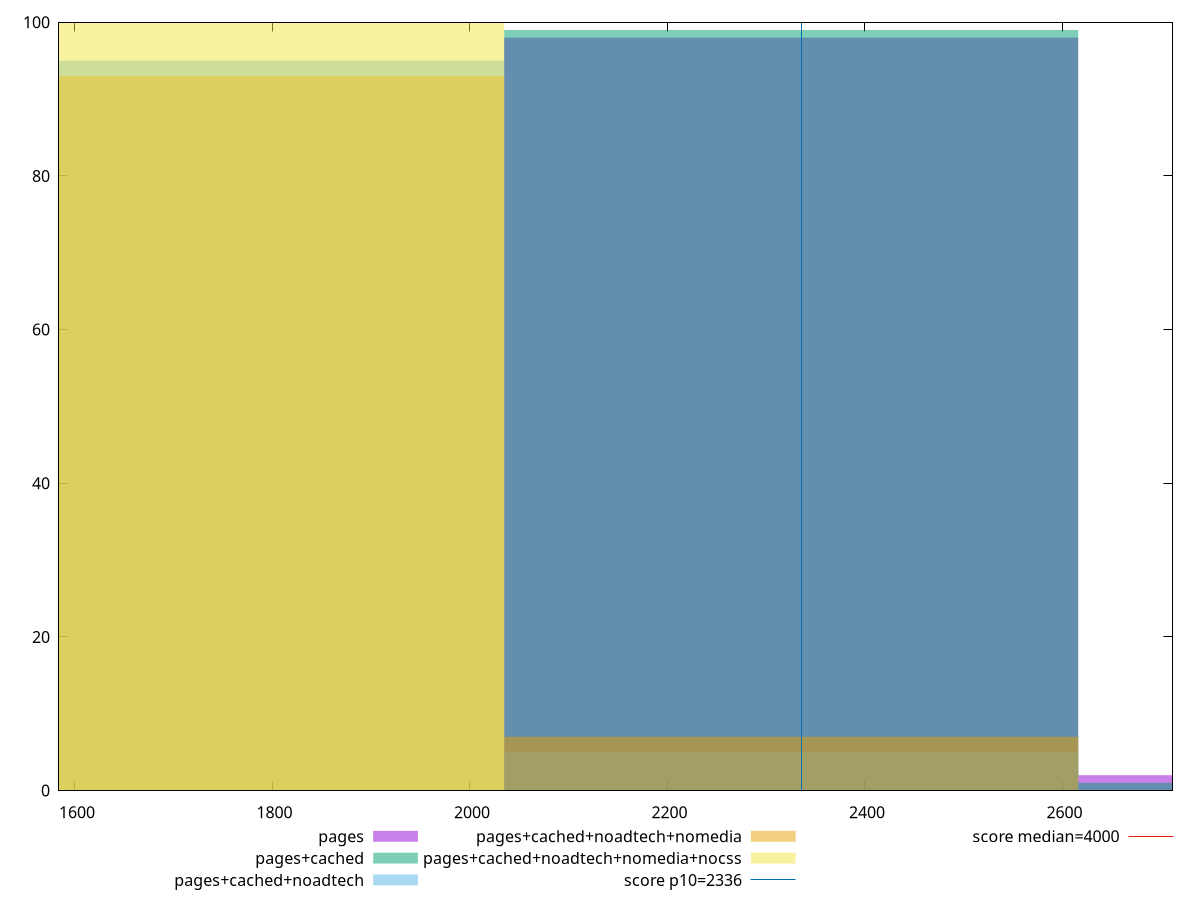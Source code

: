 reset

$pages <<EOF
2906.6372707110368 2
2325.3098165688293 98
EOF

$pagesCached <<EOF
2906.6372707110368 1
2325.3098165688293 99
EOF

$pagesCachedNoadtech <<EOF
2325.3098165688293 5
1743.9823624266219 95
EOF

$pagesCachedNoadtechNomedia <<EOF
2325.3098165688293 7
1743.9823624266219 93
EOF

$pagesCachedNoadtechNomediaNocss <<EOF
1743.9823624266219 100
EOF

set key outside below
set boxwidth 581.3274541422073
set xrange [1583.8697000000002:2711.433]
set yrange [0:100]
set trange [0:100]
set style fill transparent solid 0.5 noborder

set parametric
set terminal svg size 640, 530 enhanced background rgb 'white'
set output "report_00026_2021-02-22T21:38:55.199Z/first-contentful-paint/comparison/histogram/all_raw.svg"

plot $pages title "pages" with boxes, \
     $pagesCached title "pages+cached" with boxes, \
     $pagesCachedNoadtech title "pages+cached+noadtech" with boxes, \
     $pagesCachedNoadtechNomedia title "pages+cached+noadtech+nomedia" with boxes, \
     $pagesCachedNoadtechNomediaNocss title "pages+cached+noadtech+nomedia+nocss" with boxes, \
     2336,t title "score p10=2336", \
     4000,t title "score median=4000"

reset

